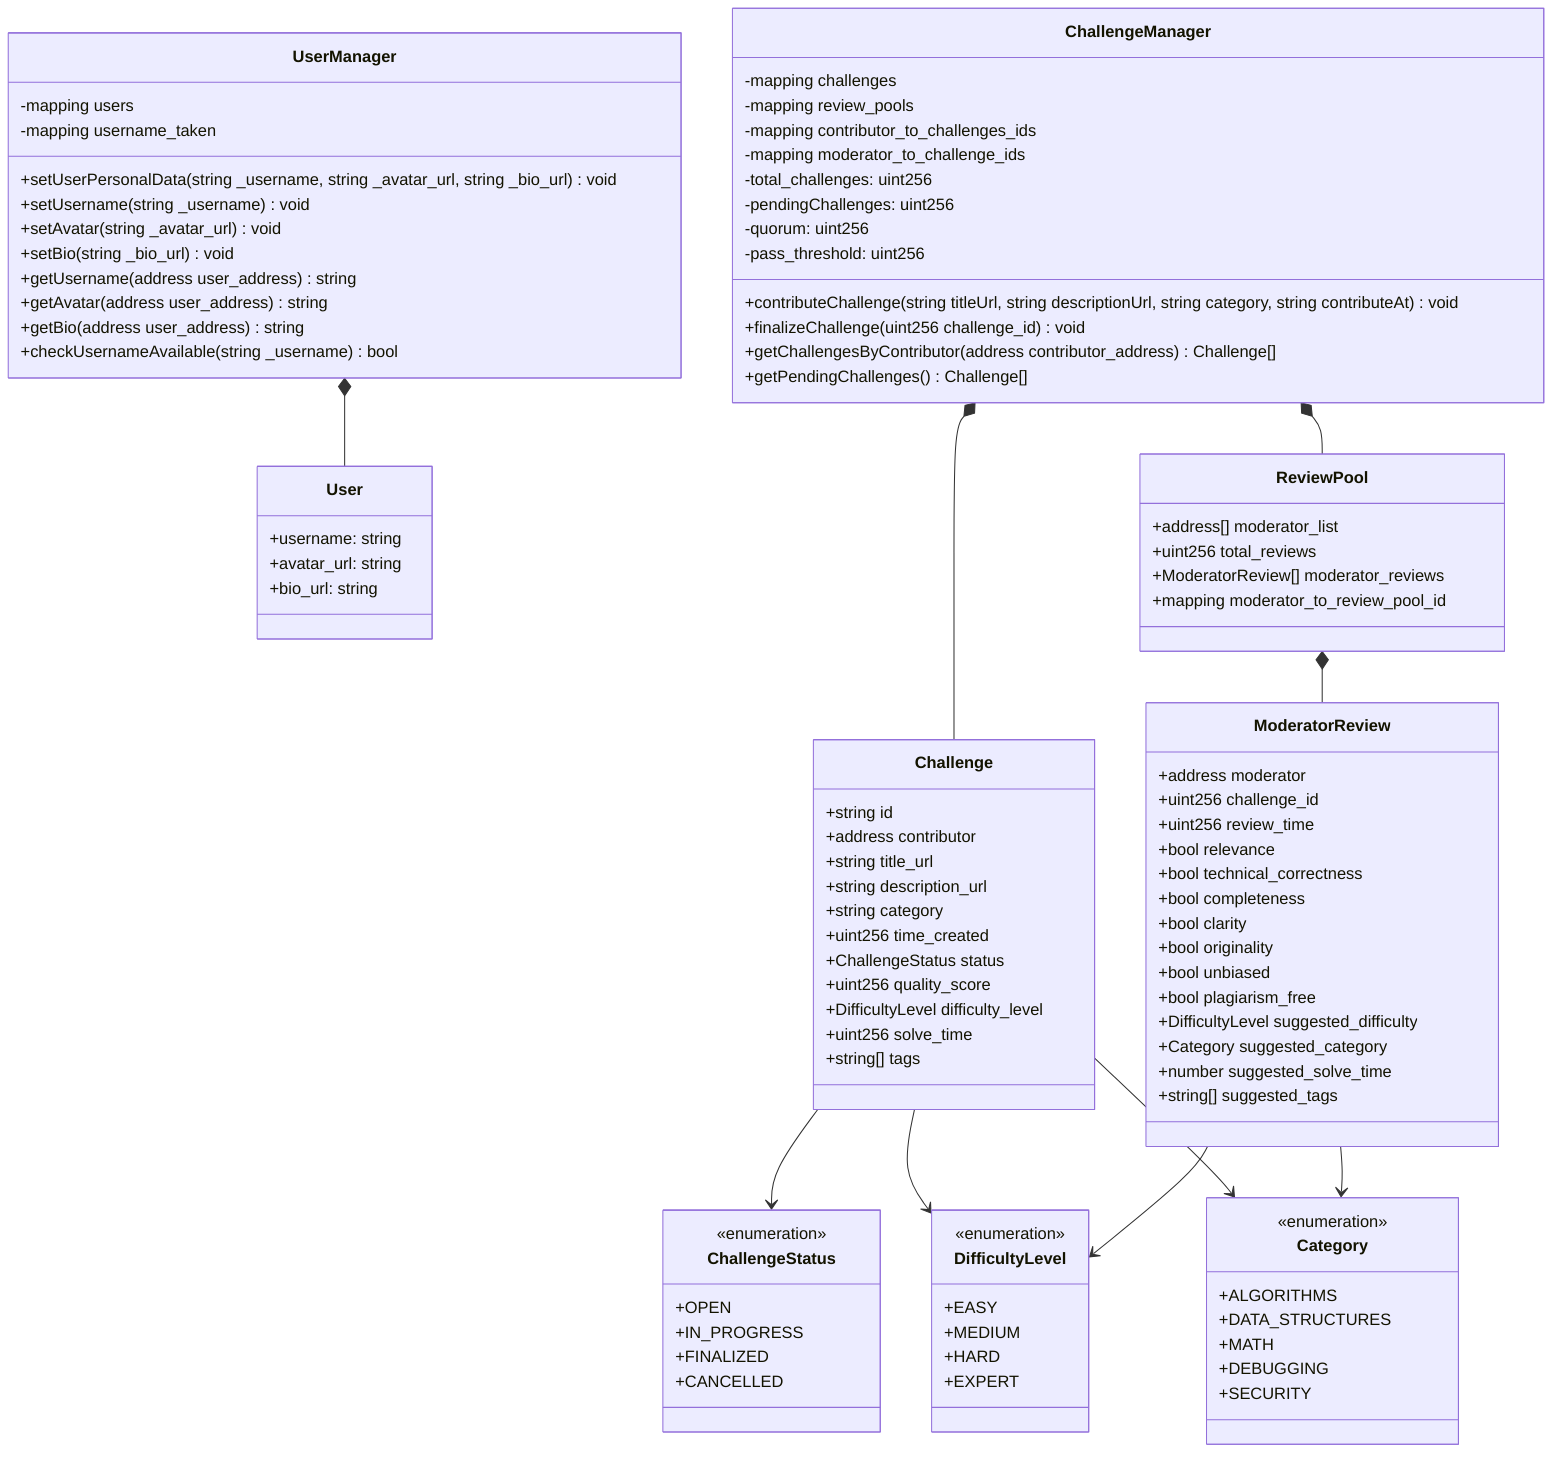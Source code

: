 classDiagram
    class UserManager {
       %% mapping(user_address: address => User)
      -mapping users 
      %% mapping(username: string => bool)
      -mapping username_taken

      +setUserPersonalData(string _username, string _avatar_url, string _bio_url) void
      +setUsername(string _username) void
      +setAvatar(string _avatar_url) void
      +setBio(string _bio_url) void
      +getUsername(address user_address) string
      +getAvatar(address user_address) string
      +getBio(address user_address) string
      +checkUsernameAvailable(string _username) bool
    }

    class User {
      +username: string
      +avatar_url: string
      +bio_url: string
    }
    
    class ChallengeManager {
      %% mapping(challenge_id:uint256 => Challenge)
      -mapping challenges
      %% mapping(challenge_id:uint256 => ReviewPool)
      -mapping review_pools
      %% mapping(contributor_addr:address => uint256[])
      -mapping contributor_to_challenges_ids
      %% mapping(moderator_addr:address => uint256[])
      -mapping moderator_to_challenge_ids

      -total_challenges: uint256
      -pendingChallenges: uint256
      -quorum: uint256
      -pass_threshold: uint256

      +contributeChallenge(string titleUrl, string descriptionUrl, string category, string contributeAt) void
      +finalizeChallenge(uint256 challenge_id) void

      +getChallengesByContributor(address contributor_address) Challenge[]
      +getPendingChallenges( ) Challenge[]
    }

    class Challenge {
      +string id
      +address contributor
      +string title_url
      +string description_url
      +string category
      +uint256 time_created
      +ChallengeStatus status
      +uint256 quality_score
      +DifficultyLevel difficulty_level
      +uint256 solve_time
      +string[] tags
    }

    class ModeratorReview {
      +address moderator
      +uint256 challenge_id
      +uint256 review_time
      +bool relevance
      +bool technical_correctness
      +bool completeness
      +bool clarity
      +bool originality
      +bool unbiased
      +bool plagiarism_free
      +DifficultyLevel suggested_difficulty
      +Category suggested_category
      +number suggested_solve_time
      +string[] suggested_tags
    }


    class ReviewPool {
      +address[] moderator_list
      +uint256 total_reviews
      +ModeratorReview[] moderator_reviews
      +mapping moderator_to_review_pool_id
    }


    %% Enumerations as classes with <<enumeration>> stereotype
    class ChallengeStatus {
      <<enumeration>>
      +OPEN
      +IN_PROGRESS
      +FINALIZED
      +CANCELLED
    }
    class DifficultyLevel {
      <<enumeration>>
      +EASY
      +MEDIUM
      +HARD
      +EXPERT
    }
    class Category {
      <<enumeration>>
      +ALGORITHMS
      +DATA_STRUCTURES
      +MATH
      +DEBUGGING
      +SECURITY
    }
    
    
    %% Relationships among Primary Domain Classes
    UserManager *-- User 
    ChallengeManager *-- Challenge 
    ChallengeManager *-- ReviewPool 
    ReviewPool *-- ModeratorReview 
    Challenge --> ChallengeStatus 
    Challenge --> DifficultyLevel 
    Challenge --> Category 
    ModeratorReview --> DifficultyLevel
    ModeratorReview --> Category